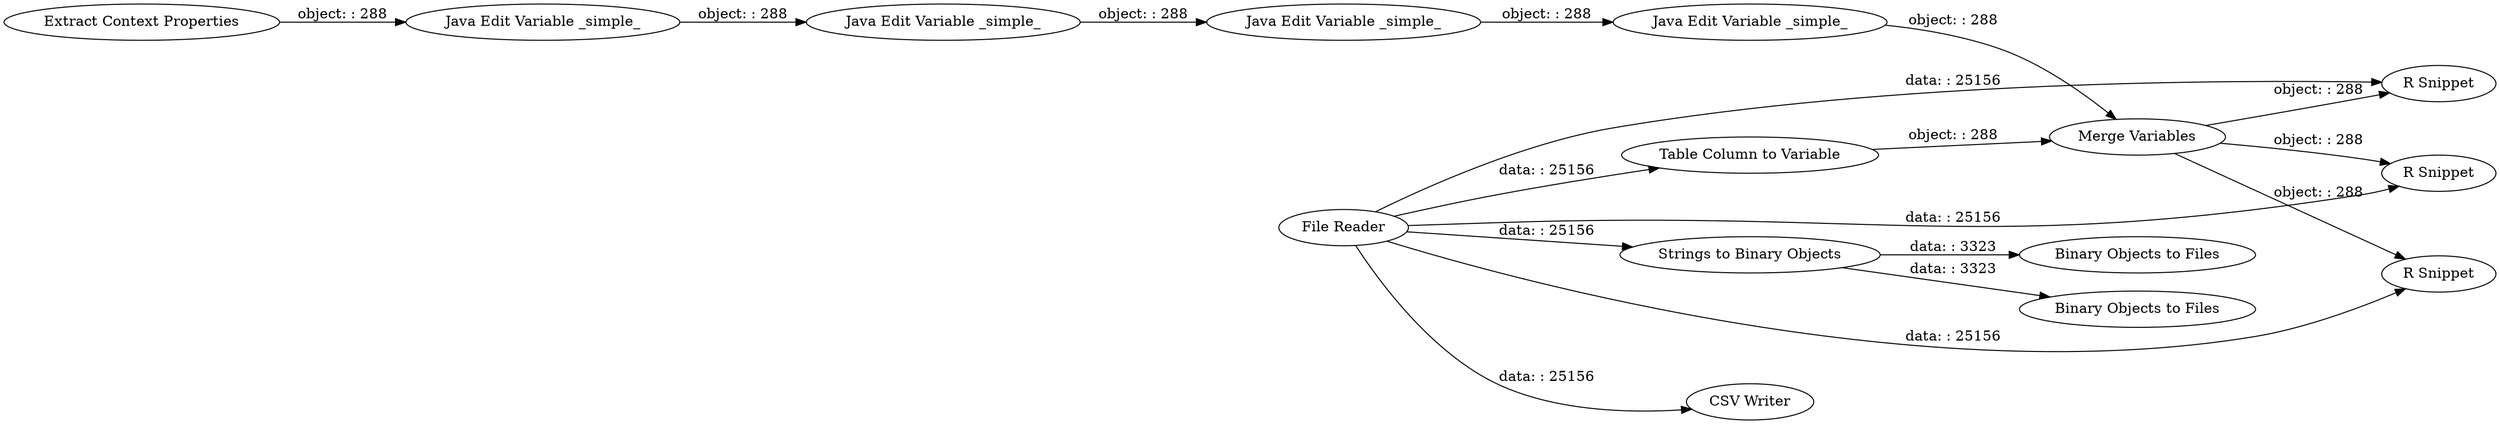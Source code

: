 digraph {
	"-4886096846961806585_407" [label="Merge Variables"]
	"-4886096846961806585_269" [label="R Snippet"]
	"-4886096846961806585_414" [label="CSV Writer"]
	"-4886096846961806585_409" [label="Table Column to Variable"]
	"-4886096846961806585_406" [label="Java Edit Variable _simple_"]
	"-4886096846961806585_412" [label="Java Edit Variable _simple_"]
	"-4886096846961806585_408" [label="Java Edit Variable _simple_"]
	"-4886096846961806585_411" [label="R Snippet"]
	"-4886096846961806585_415" [label="R Snippet"]
	"-4886096846961806585_2" [label="Strings to Binary Objects"]
	"-4886096846961806585_405" [label="Extract Context Properties"]
	"-4886096846961806585_416" [label="Java Edit Variable _simple_"]
	"-4886096846961806585_413" [label="Binary Objects to Files"]
	"-4886096846961806585_417" [label="Binary Objects to Files"]
	"-4886096846961806585_1" [label="File Reader"]
	"-4886096846961806585_1" -> "-4886096846961806585_414" [label="data: : 25156"]
	"-4886096846961806585_409" -> "-4886096846961806585_407" [label="object: : 288"]
	"-4886096846961806585_1" -> "-4886096846961806585_269" [label="data: : 25156"]
	"-4886096846961806585_406" -> "-4886096846961806585_416" [label="object: : 288"]
	"-4886096846961806585_416" -> "-4886096846961806585_408" [label="object: : 288"]
	"-4886096846961806585_1" -> "-4886096846961806585_415" [label="data: : 25156"]
	"-4886096846961806585_412" -> "-4886096846961806585_407" [label="object: : 288"]
	"-4886096846961806585_1" -> "-4886096846961806585_411" [label="data: : 25156"]
	"-4886096846961806585_407" -> "-4886096846961806585_269" [label="object: : 288"]
	"-4886096846961806585_2" -> "-4886096846961806585_417" [label="data: : 3323"]
	"-4886096846961806585_405" -> "-4886096846961806585_406" [label="object: : 288"]
	"-4886096846961806585_408" -> "-4886096846961806585_412" [label="object: : 288"]
	"-4886096846961806585_407" -> "-4886096846961806585_415" [label="object: : 288"]
	"-4886096846961806585_2" -> "-4886096846961806585_413" [label="data: : 3323"]
	"-4886096846961806585_1" -> "-4886096846961806585_409" [label="data: : 25156"]
	"-4886096846961806585_1" -> "-4886096846961806585_2" [label="data: : 25156"]
	"-4886096846961806585_407" -> "-4886096846961806585_411" [label="object: : 288"]
	rankdir=LR
}
